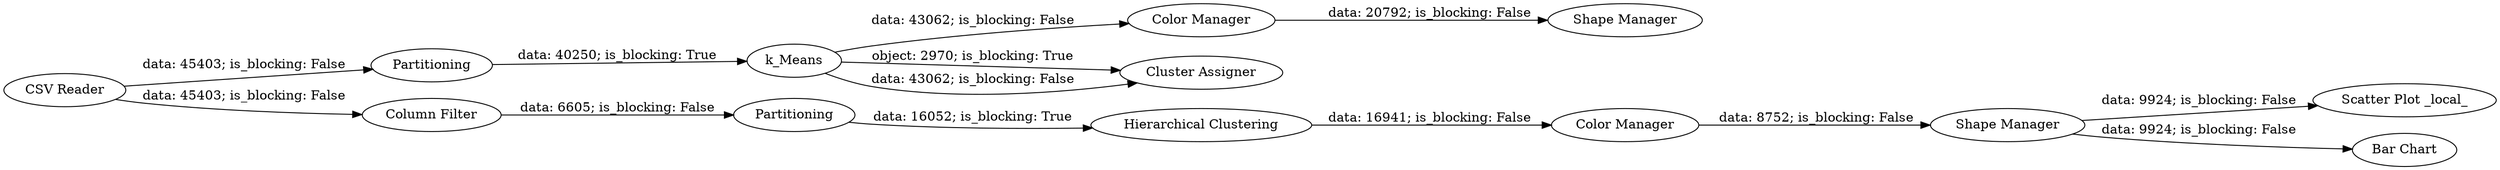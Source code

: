 digraph {
	"8887576118885058881_11" [label="Shape Manager"]
	"8887576118885058881_6" [label="Shape Manager"]
	"8887576118885058881_5" [label="Color Manager"]
	"8887576118885058881_9" [label="Hierarchical Clustering"]
	"8887576118885058881_3" [label=k_Means]
	"8887576118885058881_13" [label="Scatter Plot _local_"]
	"8887576118885058881_8" [label=Partitioning]
	"8887576118885058881_12" [label="Bar Chart"]
	"8887576118885058881_1" [label="CSV Reader"]
	"8887576118885058881_2" [label=Partitioning]
	"8887576118885058881_7" [label="Column Filter"]
	"8887576118885058881_4" [label="Cluster Assigner"]
	"8887576118885058881_10" [label="Color Manager"]
	"8887576118885058881_7" -> "8887576118885058881_8" [label="data: 6605; is_blocking: False"]
	"8887576118885058881_10" -> "8887576118885058881_11" [label="data: 8752; is_blocking: False"]
	"8887576118885058881_1" -> "8887576118885058881_7" [label="data: 45403; is_blocking: False"]
	"8887576118885058881_3" -> "8887576118885058881_5" [label="data: 43062; is_blocking: False"]
	"8887576118885058881_5" -> "8887576118885058881_6" [label="data: 20792; is_blocking: False"]
	"8887576118885058881_3" -> "8887576118885058881_4" [label="object: 2970; is_blocking: True"]
	"8887576118885058881_11" -> "8887576118885058881_13" [label="data: 9924; is_blocking: False"]
	"8887576118885058881_8" -> "8887576118885058881_9" [label="data: 16052; is_blocking: True"]
	"8887576118885058881_1" -> "8887576118885058881_2" [label="data: 45403; is_blocking: False"]
	"8887576118885058881_11" -> "8887576118885058881_12" [label="data: 9924; is_blocking: False"]
	"8887576118885058881_2" -> "8887576118885058881_3" [label="data: 40250; is_blocking: True"]
	"8887576118885058881_9" -> "8887576118885058881_10" [label="data: 16941; is_blocking: False"]
	"8887576118885058881_3" -> "8887576118885058881_4" [label="data: 43062; is_blocking: False"]
	rankdir=LR
}
